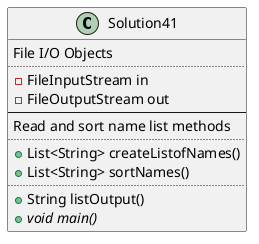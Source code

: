 @startuml
class Solution41 {
    File I/O Objects
    ..
    -FileInputStream in
    -FileOutputStream out
    --
    Read and sort name list methods
    ..
    +List<String> createListofNames()
    +List<String> sortNames()
    ..
    +String listOutput()
    +{abstract} void main()
}
@enduml